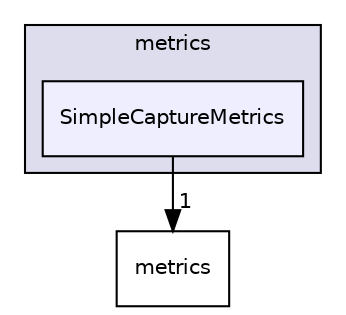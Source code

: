 digraph "/root/scrimmage/scrimmage/include/scrimmage/plugins/metrics/SimpleCaptureMetrics" {
  compound=true
  node [ fontsize="10", fontname="Helvetica"];
  edge [ labelfontsize="10", labelfontname="Helvetica"];
  subgraph clusterdir_086d5cad8b1adde5b1fcb87b546f7637 {
    graph [ bgcolor="#ddddee", pencolor="black", label="metrics" fontname="Helvetica", fontsize="10", URL="dir_086d5cad8b1adde5b1fcb87b546f7637.html"]
  dir_15d2ea20807c333023107557269870ee [shape=box, label="SimpleCaptureMetrics", style="filled", fillcolor="#eeeeff", pencolor="black", URL="dir_15d2ea20807c333023107557269870ee.html"];
  }
  dir_81ac6949c353a3d04cd403a175b36275 [shape=box label="metrics" URL="dir_81ac6949c353a3d04cd403a175b36275.html"];
  dir_15d2ea20807c333023107557269870ee->dir_81ac6949c353a3d04cd403a175b36275 [headlabel="1", labeldistance=1.5 headhref="dir_000105_000011.html"];
}
